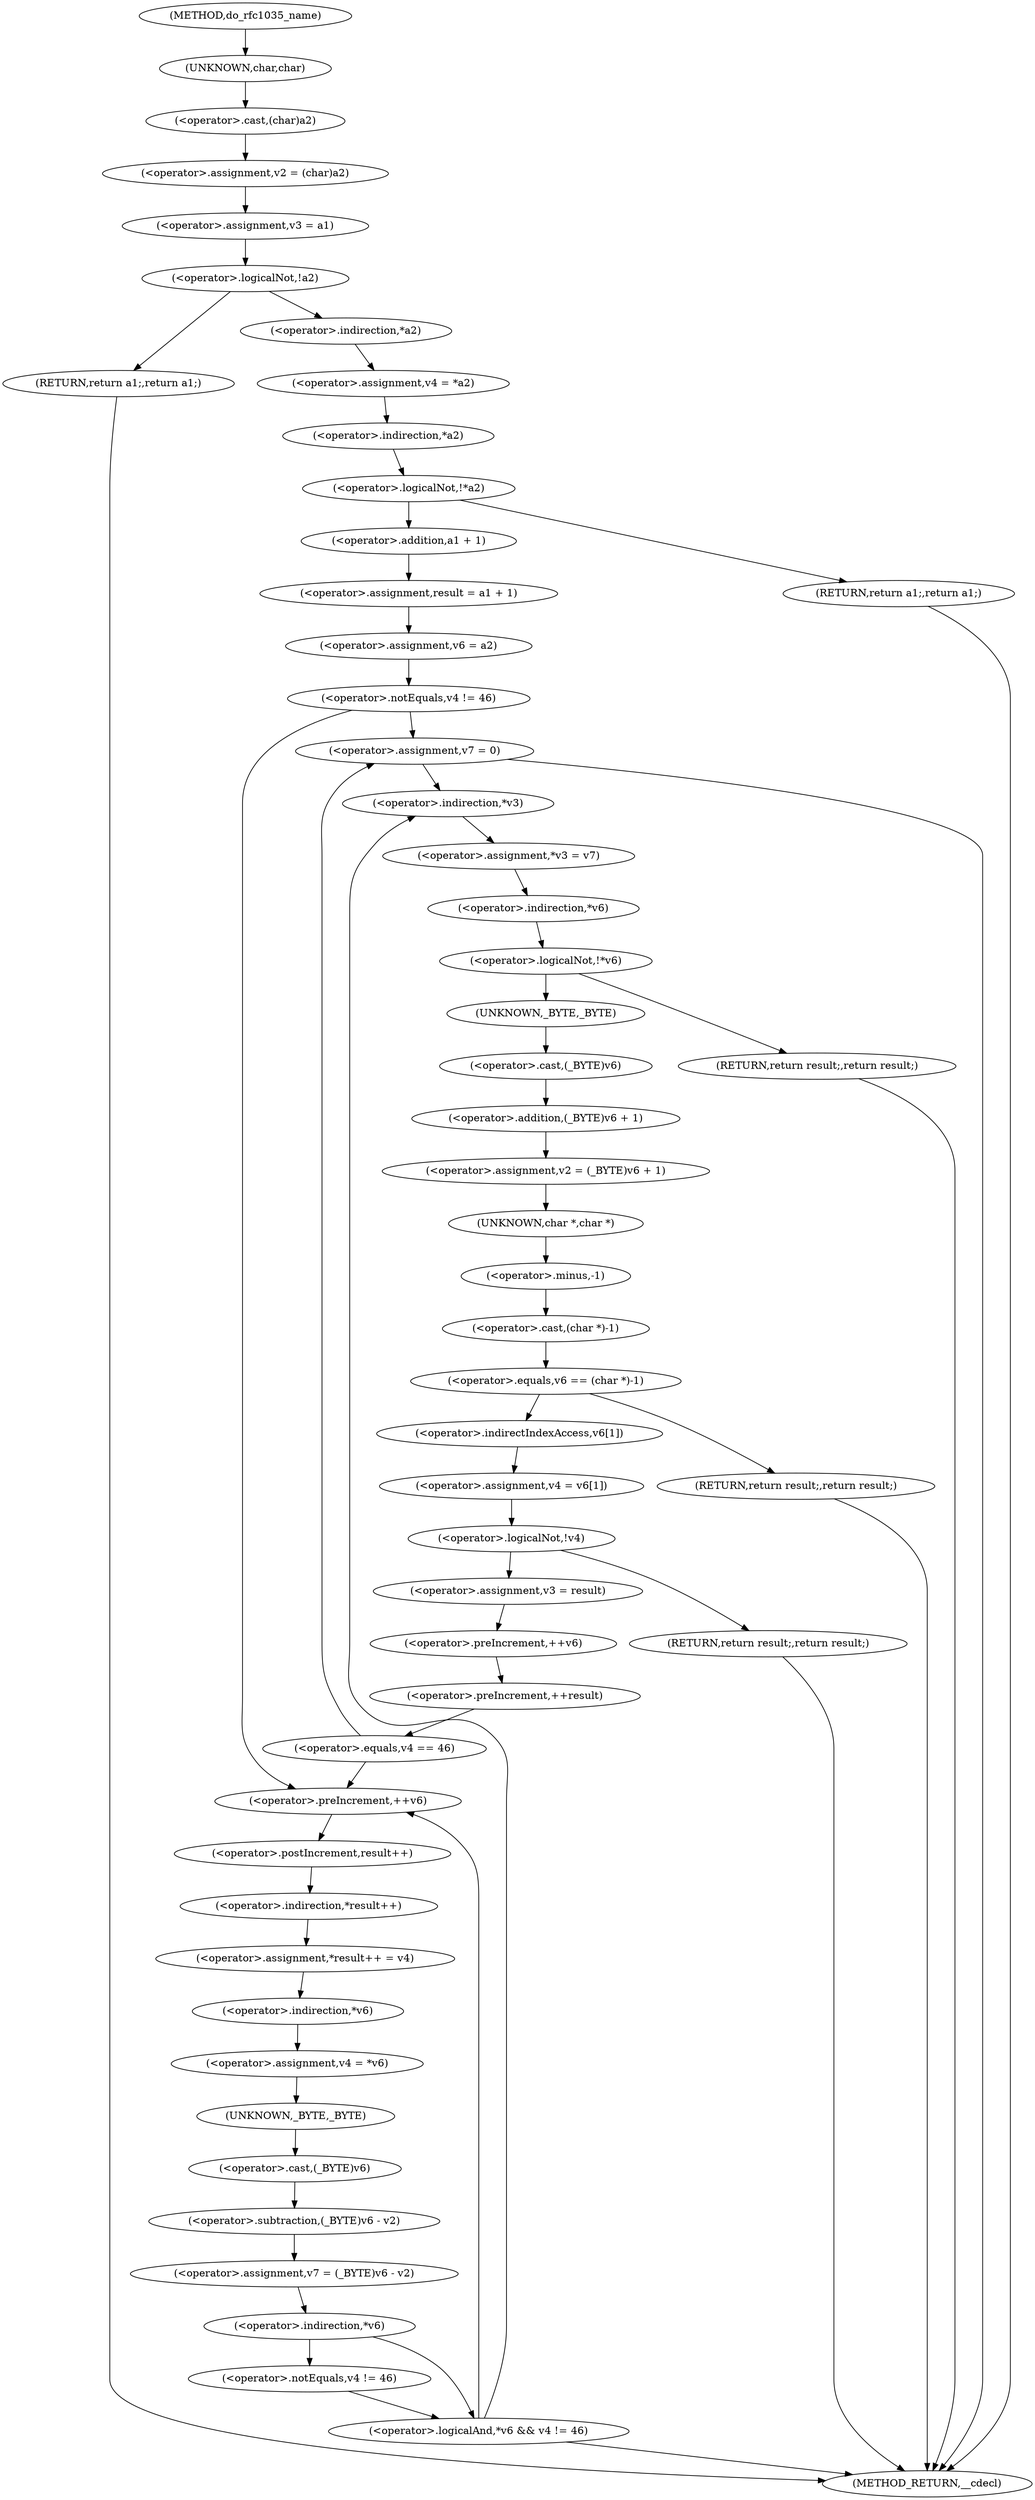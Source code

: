 digraph do_rfc1035_name {  
"1000117" [label = "(<operator>.assignment,v2 = (char)a2)" ]
"1000119" [label = "(<operator>.cast,(char)a2)" ]
"1000120" [label = "(UNKNOWN,char,char)" ]
"1000122" [label = "(<operator>.assignment,v3 = a1)" ]
"1000126" [label = "(<operator>.logicalNot,!a2)" ]
"1000128" [label = "(RETURN,return a1;,return a1;)" ]
"1000130" [label = "(<operator>.assignment,v4 = *a2)" ]
"1000132" [label = "(<operator>.indirection,*a2)" ]
"1000135" [label = "(<operator>.logicalNot,!*a2)" ]
"1000136" [label = "(<operator>.indirection,*a2)" ]
"1000138" [label = "(RETURN,return a1;,return a1;)" ]
"1000140" [label = "(<operator>.assignment,result = a1 + 1)" ]
"1000142" [label = "(<operator>.addition,a1 + 1)" ]
"1000145" [label = "(<operator>.assignment,v6 = a2)" ]
"1000149" [label = "(<operator>.notEquals,v4 != 46)" ]
"1000154" [label = "(<operator>.assignment,v7 = 0)" ]
"1000160" [label = "(<operator>.assignment,*v3 = v7)" ]
"1000161" [label = "(<operator>.indirection,*v3)" ]
"1000165" [label = "(<operator>.logicalNot,!*v6)" ]
"1000166" [label = "(<operator>.indirection,*v6)" ]
"1000168" [label = "(RETURN,return result;,return result;)" ]
"1000170" [label = "(<operator>.assignment,v2 = (_BYTE)v6 + 1)" ]
"1000172" [label = "(<operator>.addition,(_BYTE)v6 + 1)" ]
"1000173" [label = "(<operator>.cast,(_BYTE)v6)" ]
"1000174" [label = "(UNKNOWN,_BYTE,_BYTE)" ]
"1000178" [label = "(<operator>.equals,v6 == (char *)-1)" ]
"1000180" [label = "(<operator>.cast,(char *)-1)" ]
"1000181" [label = "(UNKNOWN,char *,char *)" ]
"1000182" [label = "(<operator>.minus,-1)" ]
"1000184" [label = "(RETURN,return result;,return result;)" ]
"1000186" [label = "(<operator>.assignment,v4 = v6[1])" ]
"1000188" [label = "(<operator>.indirectIndexAccess,v6[1])" ]
"1000192" [label = "(<operator>.logicalNot,!v4)" ]
"1000194" [label = "(RETURN,return result;,return result;)" ]
"1000196" [label = "(<operator>.assignment,v3 = result)" ]
"1000199" [label = "(<operator>.preIncrement,++v6)" ]
"1000201" [label = "(<operator>.preIncrement,++result)" ]
"1000204" [label = "(<operator>.equals,v4 == 46)" ]
"1000211" [label = "(<operator>.preIncrement,++v6)" ]
"1000213" [label = "(<operator>.assignment,*result++ = v4)" ]
"1000214" [label = "(<operator>.indirection,*result++)" ]
"1000215" [label = "(<operator>.postIncrement,result++)" ]
"1000218" [label = "(<operator>.assignment,v4 = *v6)" ]
"1000220" [label = "(<operator>.indirection,*v6)" ]
"1000222" [label = "(<operator>.assignment,v7 = (_BYTE)v6 - v2)" ]
"1000224" [label = "(<operator>.subtraction,(_BYTE)v6 - v2)" ]
"1000225" [label = "(<operator>.cast,(_BYTE)v6)" ]
"1000226" [label = "(UNKNOWN,_BYTE,_BYTE)" ]
"1000229" [label = "(<operator>.logicalAnd,*v6 && v4 != 46)" ]
"1000230" [label = "(<operator>.indirection,*v6)" ]
"1000232" [label = "(<operator>.notEquals,v4 != 46)" ]
"1000107" [label = "(METHOD,do_rfc1035_name)" ]
"1000235" [label = "(METHOD_RETURN,__cdecl)" ]
  "1000117" -> "1000122" 
  "1000119" -> "1000117" 
  "1000120" -> "1000119" 
  "1000122" -> "1000126" 
  "1000126" -> "1000128" 
  "1000126" -> "1000132" 
  "1000128" -> "1000235" 
  "1000130" -> "1000136" 
  "1000132" -> "1000130" 
  "1000135" -> "1000138" 
  "1000135" -> "1000142" 
  "1000136" -> "1000135" 
  "1000138" -> "1000235" 
  "1000140" -> "1000145" 
  "1000142" -> "1000140" 
  "1000145" -> "1000149" 
  "1000149" -> "1000211" 
  "1000149" -> "1000154" 
  "1000154" -> "1000235" 
  "1000154" -> "1000161" 
  "1000160" -> "1000166" 
  "1000161" -> "1000160" 
  "1000165" -> "1000168" 
  "1000165" -> "1000174" 
  "1000166" -> "1000165" 
  "1000168" -> "1000235" 
  "1000170" -> "1000181" 
  "1000172" -> "1000170" 
  "1000173" -> "1000172" 
  "1000174" -> "1000173" 
  "1000178" -> "1000184" 
  "1000178" -> "1000188" 
  "1000180" -> "1000178" 
  "1000181" -> "1000182" 
  "1000182" -> "1000180" 
  "1000184" -> "1000235" 
  "1000186" -> "1000192" 
  "1000188" -> "1000186" 
  "1000192" -> "1000194" 
  "1000192" -> "1000196" 
  "1000194" -> "1000235" 
  "1000196" -> "1000199" 
  "1000199" -> "1000201" 
  "1000201" -> "1000204" 
  "1000204" -> "1000154" 
  "1000204" -> "1000211" 
  "1000211" -> "1000215" 
  "1000213" -> "1000220" 
  "1000214" -> "1000213" 
  "1000215" -> "1000214" 
  "1000218" -> "1000226" 
  "1000220" -> "1000218" 
  "1000222" -> "1000230" 
  "1000224" -> "1000222" 
  "1000225" -> "1000224" 
  "1000226" -> "1000225" 
  "1000229" -> "1000235" 
  "1000229" -> "1000161" 
  "1000229" -> "1000211" 
  "1000230" -> "1000229" 
  "1000230" -> "1000232" 
  "1000232" -> "1000229" 
  "1000107" -> "1000120" 
}
